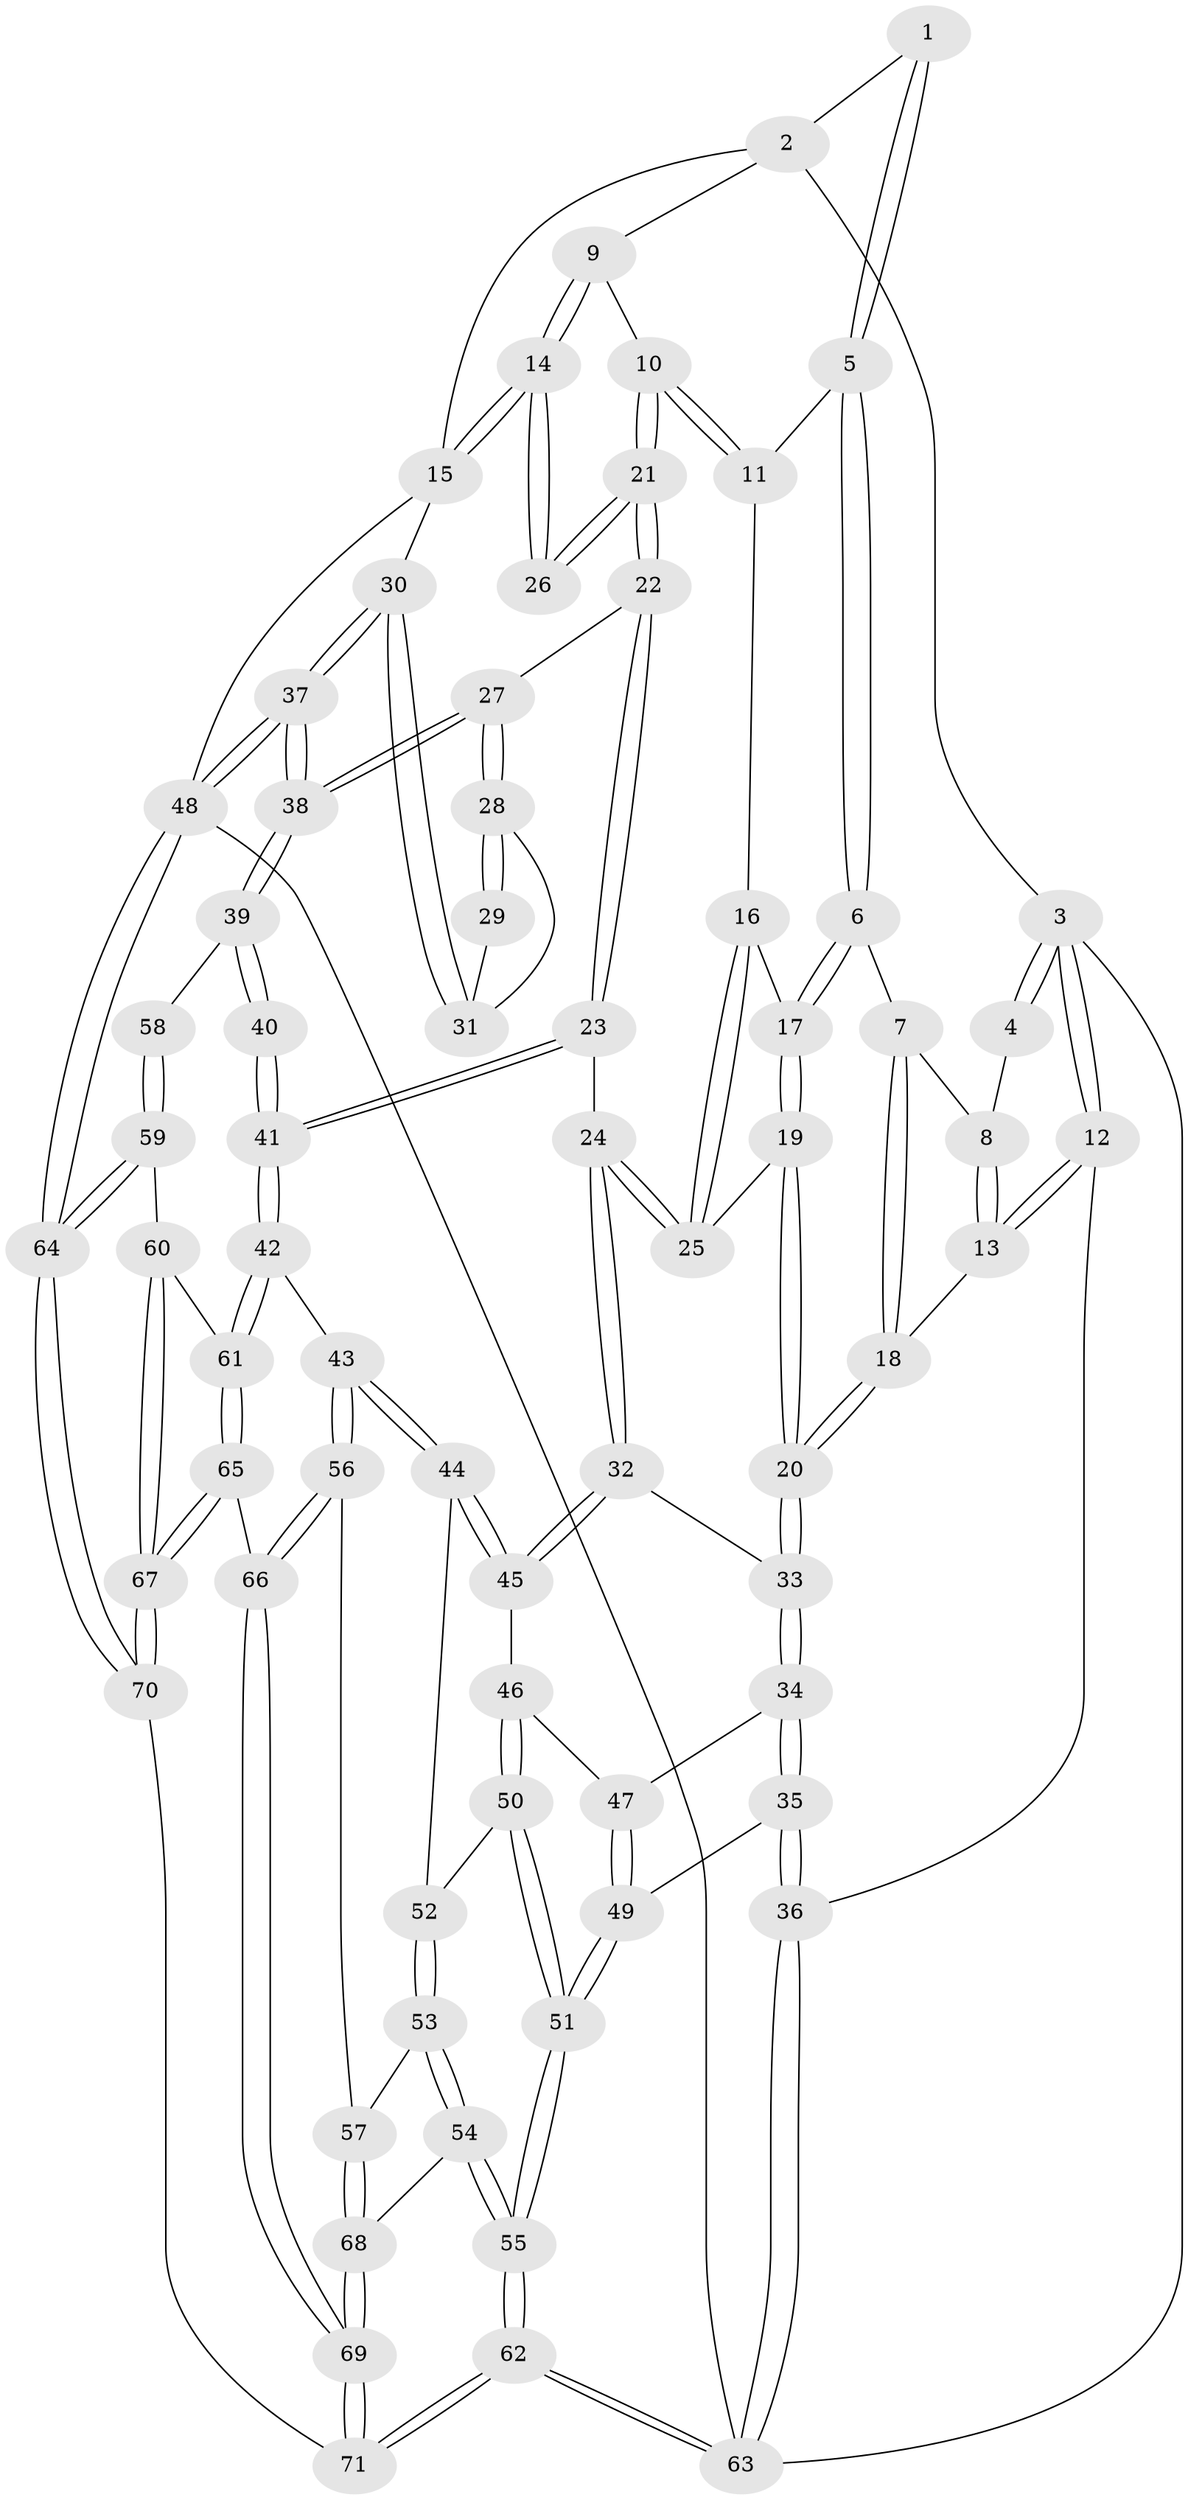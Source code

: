 // coarse degree distribution, {8: 0.03571428571428571, 3: 0.14285714285714285, 4: 0.42857142857142855, 6: 0.07142857142857142, 5: 0.17857142857142858, 2: 0.10714285714285714, 7: 0.03571428571428571}
// Generated by graph-tools (version 1.1) at 2025/21/03/04/25 18:21:43]
// undirected, 71 vertices, 174 edges
graph export_dot {
graph [start="1"]
  node [color=gray90,style=filled];
  1 [pos="+0.39024145070000243+0"];
  2 [pos="+0.7153240268279679+0"];
  3 [pos="+0+0"];
  4 [pos="+0.27660531737406224+0"];
  5 [pos="+0.453002100886264+0.13892391805534973"];
  6 [pos="+0.3565748372542119+0.1844345279959955"];
  7 [pos="+0.2937774246525305+0.18130095319031037"];
  8 [pos="+0.22067084093091324+0.06251414353945975"];
  9 [pos="+0.7285119264537594+0.02251855349600074"];
  10 [pos="+0.6562137284515482+0.18844626745914728"];
  11 [pos="+0.45668451287339473+0.14117439591850414"];
  12 [pos="+0+0.08136382489072151"];
  13 [pos="+0.043990607755739146+0.18450241702660258"];
  14 [pos="+1+0.24819880661667798"];
  15 [pos="+1+0.24863633251540435"];
  16 [pos="+0.45166532406206006+0.267225219110156"];
  17 [pos="+0.38371769983758486+0.2672006125770482"];
  18 [pos="+0.19513121524941524+0.3761861965949225"];
  19 [pos="+0.37056539383774906+0.3136388158796113"];
  20 [pos="+0.1978297629019191+0.389700183770669"];
  21 [pos="+0.6821410361920713+0.3588546246056486"];
  22 [pos="+0.6608751036341715+0.4015821697709095"];
  23 [pos="+0.649202239620639+0.4127722672516523"];
  24 [pos="+0.5323868712821236+0.3895917165658727"];
  25 [pos="+0.5300595200982954+0.387582408350539"];
  26 [pos="+0.9579239339971607+0.29985604438408153"];
  27 [pos="+0.8626004523873475+0.5228243439724355"];
  28 [pos="+0.8715254122022237+0.5176284431875444"];
  29 [pos="+0.9156992071395086+0.43199871897638614"];
  30 [pos="+1+0.45435165114392656"];
  31 [pos="+0.9330852651899878+0.4982931540021388"];
  32 [pos="+0.2504401151223919+0.49334567479365715"];
  33 [pos="+0.19076540773051734+0.4713171747066209"];
  34 [pos="+0.14341748683047817+0.5057209759941356"];
  35 [pos="+0+0.5526983409529385"];
  36 [pos="+0+0.5656913194747559"];
  37 [pos="+1+0.8908534952543827"];
  38 [pos="+0.9384879149723618+0.7438030390921491"];
  39 [pos="+0.8737302736779301+0.7274732400739727"];
  40 [pos="+0.6824292809941861+0.6705951281444598"];
  41 [pos="+0.6013482214036671+0.6418728893464537"];
  42 [pos="+0.539713308644478+0.6986731882768347"];
  43 [pos="+0.5381056128745637+0.6990658804832184"];
  44 [pos="+0.42253953073729655+0.6520380476333321"];
  45 [pos="+0.3829830080904879+0.6208112095916222"];
  46 [pos="+0.2286418377067204+0.7173990270164072"];
  47 [pos="+0.1826994091458872+0.6637906889425782"];
  48 [pos="+1+1"];
  49 [pos="+0.1262192318914467+0.7781482301465965"];
  50 [pos="+0.24965382694690028+0.757155700664193"];
  51 [pos="+0.12559297626472224+0.8305315284053346"];
  52 [pos="+0.26134866768040005+0.7628978200430342"];
  53 [pos="+0.30361593232548445+0.8490881207601382"];
  54 [pos="+0.24308783783537874+0.8952910593829242"];
  55 [pos="+0.04300059658198907+1"];
  56 [pos="+0.4450787664305679+0.8259484908709198"];
  57 [pos="+0.3814963232152126+0.8567631461297083"];
  58 [pos="+0.7353351691874733+0.8247207149667106"];
  59 [pos="+0.7144733376025421+0.9063679329404083"];
  60 [pos="+0.6458472665494581+0.8570868517992332"];
  61 [pos="+0.5943230393888272+0.8007733599854432"];
  62 [pos="+0+1"];
  63 [pos="+0+1"];
  64 [pos="+1+1"];
  65 [pos="+0.5584272584435706+0.9749072558084609"];
  66 [pos="+0.4779890059173954+0.9364709957956492"];
  67 [pos="+0.5879276939397872+1"];
  68 [pos="+0.3591842521751908+0.9808809967173021"];
  69 [pos="+0.35034020113461545+1"];
  70 [pos="+0.6752405942298045+1"];
  71 [pos="+0.34070739453588744+1"];
  1 -- 2;
  1 -- 5;
  1 -- 5;
  2 -- 3;
  2 -- 9;
  2 -- 15;
  3 -- 4;
  3 -- 4;
  3 -- 12;
  3 -- 12;
  3 -- 63;
  4 -- 8;
  5 -- 6;
  5 -- 6;
  5 -- 11;
  6 -- 7;
  6 -- 17;
  6 -- 17;
  7 -- 8;
  7 -- 18;
  7 -- 18;
  8 -- 13;
  8 -- 13;
  9 -- 10;
  9 -- 14;
  9 -- 14;
  10 -- 11;
  10 -- 11;
  10 -- 21;
  10 -- 21;
  11 -- 16;
  12 -- 13;
  12 -- 13;
  12 -- 36;
  13 -- 18;
  14 -- 15;
  14 -- 15;
  14 -- 26;
  14 -- 26;
  15 -- 30;
  15 -- 48;
  16 -- 17;
  16 -- 25;
  16 -- 25;
  17 -- 19;
  17 -- 19;
  18 -- 20;
  18 -- 20;
  19 -- 20;
  19 -- 20;
  19 -- 25;
  20 -- 33;
  20 -- 33;
  21 -- 22;
  21 -- 22;
  21 -- 26;
  21 -- 26;
  22 -- 23;
  22 -- 23;
  22 -- 27;
  23 -- 24;
  23 -- 41;
  23 -- 41;
  24 -- 25;
  24 -- 25;
  24 -- 32;
  24 -- 32;
  27 -- 28;
  27 -- 28;
  27 -- 38;
  27 -- 38;
  28 -- 29;
  28 -- 29;
  28 -- 31;
  29 -- 31;
  30 -- 31;
  30 -- 31;
  30 -- 37;
  30 -- 37;
  32 -- 33;
  32 -- 45;
  32 -- 45;
  33 -- 34;
  33 -- 34;
  34 -- 35;
  34 -- 35;
  34 -- 47;
  35 -- 36;
  35 -- 36;
  35 -- 49;
  36 -- 63;
  36 -- 63;
  37 -- 38;
  37 -- 38;
  37 -- 48;
  37 -- 48;
  38 -- 39;
  38 -- 39;
  39 -- 40;
  39 -- 40;
  39 -- 58;
  40 -- 41;
  40 -- 41;
  41 -- 42;
  41 -- 42;
  42 -- 43;
  42 -- 61;
  42 -- 61;
  43 -- 44;
  43 -- 44;
  43 -- 56;
  43 -- 56;
  44 -- 45;
  44 -- 45;
  44 -- 52;
  45 -- 46;
  46 -- 47;
  46 -- 50;
  46 -- 50;
  47 -- 49;
  47 -- 49;
  48 -- 64;
  48 -- 64;
  48 -- 63;
  49 -- 51;
  49 -- 51;
  50 -- 51;
  50 -- 51;
  50 -- 52;
  51 -- 55;
  51 -- 55;
  52 -- 53;
  52 -- 53;
  53 -- 54;
  53 -- 54;
  53 -- 57;
  54 -- 55;
  54 -- 55;
  54 -- 68;
  55 -- 62;
  55 -- 62;
  56 -- 57;
  56 -- 66;
  56 -- 66;
  57 -- 68;
  57 -- 68;
  58 -- 59;
  58 -- 59;
  59 -- 60;
  59 -- 64;
  59 -- 64;
  60 -- 61;
  60 -- 67;
  60 -- 67;
  61 -- 65;
  61 -- 65;
  62 -- 63;
  62 -- 63;
  62 -- 71;
  62 -- 71;
  64 -- 70;
  64 -- 70;
  65 -- 66;
  65 -- 67;
  65 -- 67;
  66 -- 69;
  66 -- 69;
  67 -- 70;
  67 -- 70;
  68 -- 69;
  68 -- 69;
  69 -- 71;
  69 -- 71;
  70 -- 71;
}
